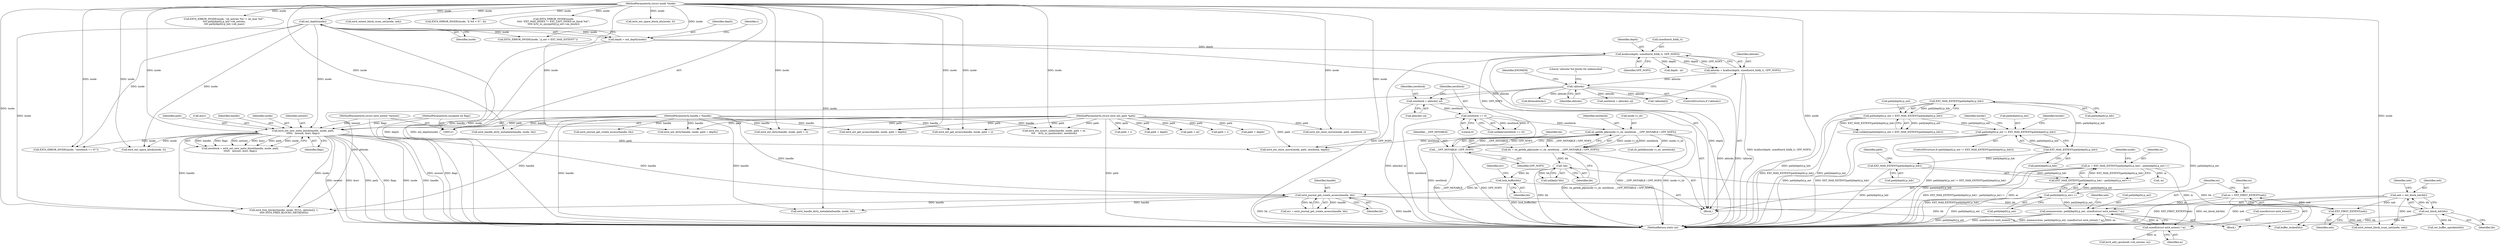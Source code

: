 digraph "0_linux_592acbf16821288ecdc4192c47e3774a4c48bb64_0@API" {
"1000418" [label="(Call,memmove(ex, path[depth].p_ext, sizeof(struct ext4_extent) * m))"];
"1000414" [label="(Call,ex = EXT_FIRST_EXTENT(neh))"];
"1000416" [label="(Call,EXT_FIRST_EXTENT(neh))"];
"1000323" [label="(Call,neh = ext_block_hdr(bh))"];
"1000325" [label="(Call,ext_block_hdr(bh))"];
"1000317" [label="(Call,ext4_journal_get_create_access(handle, bh))"];
"1000255" [label="(Call,ext4_ext_new_meta_block(handle, inode, path,\n\t\t\t\t\t\t   newext, &err, flags))"];
"1000122" [label="(MethodParameterIn,handle_t *handle)"];
"1000136" [label="(Call,ext_depth(inode))"];
"1000123" [label="(MethodParameterIn,struct inode *inode)"];
"1000125" [label="(MethodParameterIn,struct ext4_ext_path *path)"];
"1000126" [label="(MethodParameterIn,struct ext4_extent *newext)"];
"1000124" [label="(MethodParameterIn,unsigned int flags)"];
"1000313" [label="(Call,lock_buffer(bh))"];
"1000305" [label="(Call,!bh)"];
"1000293" [label="(Call,bh = sb_getblk_gfp(inode->i_sb, newblock, __GFP_MOVABLE | GFP_NOFS))"];
"1000295" [label="(Call,sb_getblk_gfp(inode->i_sb, newblock, __GFP_MOVABLE | GFP_NOFS))"];
"1000281" [label="(Call,newblock == 0)"];
"1000273" [label="(Call,newblock = ablocks[--a])"];
"1000231" [label="(Call,!ablocks)"];
"1000223" [label="(Call,ablocks = kcalloc(depth, sizeof(ext4_fsblk_t), GFP_NOFS))"];
"1000225" [label="(Call,kcalloc(depth, sizeof(ext4_fsblk_t), GFP_NOFS))"];
"1000134" [label="(Call,depth = ext_depth(inode))"];
"1000300" [label="(Call,__GFP_MOVABLE | GFP_NOFS)"];
"1000399" [label="(Call,path[depth].p_ext++)"];
"1000184" [label="(Call,path[depth].p_ext != EXT_MAX_EXTENT(path[depth].p_hdr))"];
"1000164" [label="(Call,path[depth].p_ext > EXT_MAX_EXTENT(path[depth].p_hdr))"];
"1000170" [label="(Call,EXT_MAX_EXTENT(path[depth].p_hdr))"];
"1000190" [label="(Call,EXT_MAX_EXTENT(path[depth].p_hdr))"];
"1000425" [label="(Call,sizeof(struct ext4_extent) * m)"];
"1000390" [label="(Call,m = EXT_MAX_EXTENT(path[depth].p_hdr) - path[depth].p_ext++)"];
"1000392" [label="(Call,EXT_MAX_EXTENT(path[depth].p_hdr) - path[depth].p_ext++)"];
"1000393" [label="(Call,EXT_MAX_EXTENT(path[depth].p_hdr))"];
"1000258" [label="(Identifier,path)"];
"1000509" [label="(Call,ext4_ext_dirty(handle, inode, path + depth))"];
"1000412" [label="(Block,)"];
"1000393" [label="(Call,EXT_MAX_EXTENT(path[depth].p_hdr))"];
"1000170" [label="(Call,EXT_MAX_EXTENT(path[depth].p_hdr))"];
"1000136" [label="(Call,ext_depth(inode))"];
"1000415" [label="(Identifier,ex)"];
"1000781" [label="(Call,path + i)"];
"1000142" [label="(Identifier,i)"];
"1000260" [label="(Call,&err)"];
"1000171" [label="(Call,path[depth].p_hdr)"];
"1000122" [label="(MethodParameterIn,handle_t *handle)"];
"1000296" [label="(Call,inode->i_sb)"];
"1000326" [label="(Identifier,bh)"];
"1000470" [label="(Call,ext4_handle_dirty_metadata(handle, inode, bh))"];
"1000224" [label="(Identifier,ablocks)"];
"1000135" [label="(Identifier,depth)"];
"1000512" [label="(Call,path + depth)"];
"1000124" [label="(MethodParameterIn,unsigned int flags)"];
"1000313" [label="(Call,lock_buffer(bh))"];
"1000316" [label="(Identifier,err)"];
"1000164" [label="(Call,path[depth].p_ext > EXT_MAX_EXTENT(path[depth].p_hdr))"];
"1000163" [label="(Call,unlikely(path[depth].p_ext > EXT_MAX_EXTENT(path[depth].p_hdr)))"];
"1000505" [label="(Call,-m)"];
"1000300" [label="(Call,__GFP_MOVABLE | GFP_NOFS)"];
"1000229" [label="(Identifier,GFP_NOFS)"];
"1000319" [label="(Identifier,bh)"];
"1000226" [label="(Identifier,depth)"];
"1000295" [label="(Call,sb_getblk_gfp(inode->i_sb, newblock, __GFP_MOVABLE | GFP_NOFS))"];
"1000134" [label="(Call,depth = ext_depth(inode))"];
"1000198" [label="(Identifier,border)"];
"1000282" [label="(Identifier,newblock)"];
"1000125" [label="(MethodParameterIn,struct ext4_ext_path *path)"];
"1000368" [label="(Call,EXT4_ERROR_INODE(inode, \"eh_entries %d != eh_max %d!\",\n\t\t\t\t path[depth].p_hdr->eh_entries,\n\t\t\t\t path[depth].p_hdr->eh_max))"];
"1000816" [label="(Call,path + at)"];
"1000285" [label="(Call,EXT4_ERROR_INODE(inode, \"newblock == 0!\"))"];
"1000238" [label="(Call,depth - at)"];
"1000392" [label="(Call,EXT_MAX_EXTENT(path[depth].p_hdr) - path[depth].p_ext++)"];
"1000426" [label="(Call,sizeof(struct ext4_extent))"];
"1000255" [label="(Call,ext4_ext_new_meta_block(handle, inode, path,\n\t\t\t\t\t\t   newext, &err, flags))"];
"1000231" [label="(Call,!ablocks)"];
"1000223" [label="(Call,ablocks = kcalloc(depth, sizeof(ext4_fsblk_t), GFP_NOFS))"];
"1000405" [label="(Call,ext4_ext_show_move(inode, path, newblock, depth))"];
"1000215" [label="(Identifier,border)"];
"1000325" [label="(Call,ext_block_hdr(bh))"];
"1000323" [label="(Call,neh = ext_block_hdr(bh))"];
"1000406" [label="(Identifier,inode)"];
"1000414" [label="(Call,ex = EXT_FIRST_EXTENT(neh))"];
"1000752" [label="(Call,ext4_extent_block_csum_set(inode, neh))"];
"1000185" [label="(Call,path[depth].p_ext)"];
"1000280" [label="(Call,unlikely(newblock == 0))"];
"1000293" [label="(Call,bh = sb_getblk_gfp(inode->i_sb, newblock, __GFP_MOVABLE | GFP_NOFS))"];
"1000253" [label="(Call,newblock = ext4_ext_new_meta_block(handle, inode, path,\n\t\t\t\t\t\t   newext, &err, flags))"];
"1000191" [label="(Call,path[depth].p_hdr)"];
"1000429" [label="(Call,le16_add_cpu(&neh->eh_entries, m))"];
"1000416" [label="(Call,EXT_FIRST_EXTENT(neh))"];
"1000400" [label="(Call,path[depth].p_ext)"];
"1000428" [label="(Identifier,m)"];
"1000227" [label="(Call,sizeof(ext4_fsblk_t))"];
"1000137" [label="(Identifier,inode)"];
"1000803" [label="(Call,path + i)"];
"1000531" [label="(Call,EXT4_ERROR_INODE(inode, \"k %d < 0!\", k))"];
"1000656" [label="(Call,EXT4_ERROR_INODE(inode,\n\t\t\t\t\t \"EXT_MAX_INDEX != EXT_LAST_INDEX ee_block %d!\",\n\t\t\t\t\t le32_to_cpu(path[i].p_ext->ee_block)))"];
"1000464" [label="(Call,set_buffer_uptodate(bh))"];
"1000557" [label="(Call,newblock = ablocks[--a])"];
"1000847" [label="(Call,!ablocks[i])"];
"1000317" [label="(Call,ext4_journal_get_create_access(handle, bh))"];
"1000432" [label="(Identifier,neh)"];
"1000177" [label="(Call,EXT4_ERROR_INODE(inode, \"p_ext > EXT_MAX_EXTENT!\"))"];
"1000306" [label="(Identifier,bh)"];
"1000610" [label="(Call,ext4_ext_space_block_idx(inode, 0))"];
"1000190" [label="(Call,EXT_MAX_EXTENT(path[depth].p_hdr))"];
"1000237" [label="(Literal,\"allocate %d blocks for indexes/leaf\n\")"];
"1000390" [label="(Call,m = EXT_MAX_EXTENT(path[depth].p_hdr) - path[depth].p_ext++)"];
"1000399" [label="(Call,path[depth].p_ext++)"];
"1000700" [label="(Call,ext4_ext_show_move(inode, path, newblock, i))"];
"1000761" [label="(Call,ext4_handle_dirty_metadata(handle, inode, bh))"];
"1000565" [label="(Call,sb_getblk(inode->i_sb, newblock))"];
"1000800" [label="(Call,ext4_ext_dirty(handle, inode, path + i))"];
"1000283" [label="(Literal,0)"];
"1000230" [label="(ControlStructure,if (!ablocks))"];
"1000183" [label="(ControlStructure,if (path[depth].p_ext != EXT_MAX_EXTENT(path[depth].p_hdr)))"];
"1000256" [label="(Identifier,handle)"];
"1000294" [label="(Identifier,bh)"];
"1000235" [label="(Identifier,ENOMEM)"];
"1000490" [label="(Call,path + depth)"];
"1000461" [label="(Call,ext4_extent_block_csum_set(inode, neh))"];
"1000865" [label="(MethodReturn,static int)"];
"1000232" [label="(Identifier,ablocks)"];
"1000827" [label="(Call,buffer_locked(bh))"];
"1000126" [label="(MethodParameterIn,struct ext4_extent *newext)"];
"1000184" [label="(Call,path[depth].p_ext != EXT_MAX_EXTENT(path[depth].p_hdr))"];
"1000324" [label="(Identifier,neh)"];
"1000420" [label="(Call,path[depth].p_ext)"];
"1000262" [label="(Identifier,flags)"];
"1000487" [label="(Call,ext4_ext_get_access(handle, inode, path + depth))"];
"1000418" [label="(Call,memmove(ex, path[depth].p_ext, sizeof(struct ext4_extent) * m))"];
"1000425" [label="(Call,sizeof(struct ext4_extent) * m)"];
"1000128" [label="(Block,)"];
"1000273" [label="(Call,newblock = ablocks[--a])"];
"1000315" [label="(Call,err = ext4_journal_get_create_access(handle, bh))"];
"1000778" [label="(Call,ext4_ext_get_access(handle, inode, path + i))"];
"1000861" [label="(Call,kfree(ablocks))"];
"1000394" [label="(Call,path[depth].p_hdr)"];
"1000302" [label="(Identifier,GFP_NOFS)"];
"1000813" [label="(Call,ext4_ext_insert_index(handle, inode, path + at,\n\t\t\t\t    le32_to_cpu(border), newblock))"];
"1000305" [label="(Call,!bh)"];
"1000318" [label="(Identifier,handle)"];
"1000419" [label="(Identifier,ex)"];
"1000304" [label="(Call,unlikely(!bh))"];
"1000275" [label="(Call,ablocks[--a])"];
"1000852" [label="(Call,ext4_free_blocks(handle, inode, NULL, ablocks[i], 1,\n\t\t\t\t\t EXT4_FREE_BLOCKS_METADATA))"];
"1000257" [label="(Identifier,inode)"];
"1000402" [label="(Identifier,path)"];
"1000299" [label="(Identifier,newblock)"];
"1000417" [label="(Identifier,neh)"];
"1000329" [label="(Identifier,neh)"];
"1000259" [label="(Identifier,newext)"];
"1000165" [label="(Call,path[depth].p_ext)"];
"1000225" [label="(Call,kcalloc(depth, sizeof(ext4_fsblk_t), GFP_NOFS))"];
"1000281" [label="(Call,newblock == 0)"];
"1000391" [label="(Identifier,m)"];
"1000301" [label="(Identifier,__GFP_MOVABLE)"];
"1000314" [label="(Identifier,bh)"];
"1000123" [label="(MethodParameterIn,struct inode *inode)"];
"1000337" [label="(Call,ext4_ext_space_block(inode, 0))"];
"1000584" [label="(Call,ext4_journal_get_create_access(handle, bh))"];
"1000274" [label="(Identifier,newblock)"];
"1000418" -> "1000412"  [label="AST: "];
"1000418" -> "1000425"  [label="CFG: "];
"1000419" -> "1000418"  [label="AST: "];
"1000420" -> "1000418"  [label="AST: "];
"1000425" -> "1000418"  [label="AST: "];
"1000432" -> "1000418"  [label="CFG: "];
"1000418" -> "1000865"  [label="DDG: path[depth].p_ext"];
"1000418" -> "1000865"  [label="DDG: sizeof(struct ext4_extent) * m"];
"1000418" -> "1000865"  [label="DDG: memmove(ex, path[depth].p_ext, sizeof(struct ext4_extent) * m)"];
"1000418" -> "1000865"  [label="DDG: ex"];
"1000414" -> "1000418"  [label="DDG: ex"];
"1000399" -> "1000418"  [label="DDG: path[depth].p_ext"];
"1000425" -> "1000418"  [label="DDG: m"];
"1000414" -> "1000412"  [label="AST: "];
"1000414" -> "1000416"  [label="CFG: "];
"1000415" -> "1000414"  [label="AST: "];
"1000416" -> "1000414"  [label="AST: "];
"1000419" -> "1000414"  [label="CFG: "];
"1000414" -> "1000865"  [label="DDG: EXT_FIRST_EXTENT(neh)"];
"1000416" -> "1000414"  [label="DDG: neh"];
"1000416" -> "1000417"  [label="CFG: "];
"1000417" -> "1000416"  [label="AST: "];
"1000323" -> "1000416"  [label="DDG: neh"];
"1000416" -> "1000461"  [label="DDG: neh"];
"1000323" -> "1000128"  [label="AST: "];
"1000323" -> "1000325"  [label="CFG: "];
"1000324" -> "1000323"  [label="AST: "];
"1000325" -> "1000323"  [label="AST: "];
"1000329" -> "1000323"  [label="CFG: "];
"1000323" -> "1000865"  [label="DDG: neh"];
"1000323" -> "1000865"  [label="DDG: ext_block_hdr(bh)"];
"1000325" -> "1000323"  [label="DDG: bh"];
"1000323" -> "1000461"  [label="DDG: neh"];
"1000325" -> "1000326"  [label="CFG: "];
"1000326" -> "1000325"  [label="AST: "];
"1000325" -> "1000865"  [label="DDG: bh"];
"1000317" -> "1000325"  [label="DDG: bh"];
"1000325" -> "1000464"  [label="DDG: bh"];
"1000325" -> "1000827"  [label="DDG: bh"];
"1000317" -> "1000315"  [label="AST: "];
"1000317" -> "1000319"  [label="CFG: "];
"1000318" -> "1000317"  [label="AST: "];
"1000319" -> "1000317"  [label="AST: "];
"1000315" -> "1000317"  [label="CFG: "];
"1000317" -> "1000865"  [label="DDG: handle"];
"1000317" -> "1000865"  [label="DDG: bh"];
"1000317" -> "1000315"  [label="DDG: handle"];
"1000317" -> "1000315"  [label="DDG: bh"];
"1000255" -> "1000317"  [label="DDG: handle"];
"1000122" -> "1000317"  [label="DDG: handle"];
"1000313" -> "1000317"  [label="DDG: bh"];
"1000317" -> "1000470"  [label="DDG: handle"];
"1000317" -> "1000827"  [label="DDG: bh"];
"1000317" -> "1000852"  [label="DDG: handle"];
"1000255" -> "1000253"  [label="AST: "];
"1000255" -> "1000262"  [label="CFG: "];
"1000256" -> "1000255"  [label="AST: "];
"1000257" -> "1000255"  [label="AST: "];
"1000258" -> "1000255"  [label="AST: "];
"1000259" -> "1000255"  [label="AST: "];
"1000260" -> "1000255"  [label="AST: "];
"1000262" -> "1000255"  [label="AST: "];
"1000253" -> "1000255"  [label="CFG: "];
"1000255" -> "1000865"  [label="DDG: newext"];
"1000255" -> "1000865"  [label="DDG: &err"];
"1000255" -> "1000865"  [label="DDG: path"];
"1000255" -> "1000865"  [label="DDG: flags"];
"1000255" -> "1000865"  [label="DDG: inode"];
"1000255" -> "1000865"  [label="DDG: handle"];
"1000255" -> "1000253"  [label="DDG: handle"];
"1000255" -> "1000253"  [label="DDG: flags"];
"1000255" -> "1000253"  [label="DDG: newext"];
"1000255" -> "1000253"  [label="DDG: &err"];
"1000255" -> "1000253"  [label="DDG: path"];
"1000255" -> "1000253"  [label="DDG: inode"];
"1000122" -> "1000255"  [label="DDG: handle"];
"1000136" -> "1000255"  [label="DDG: inode"];
"1000123" -> "1000255"  [label="DDG: inode"];
"1000125" -> "1000255"  [label="DDG: path"];
"1000126" -> "1000255"  [label="DDG: newext"];
"1000124" -> "1000255"  [label="DDG: flags"];
"1000255" -> "1000285"  [label="DDG: inode"];
"1000255" -> "1000337"  [label="DDG: inode"];
"1000255" -> "1000405"  [label="DDG: path"];
"1000255" -> "1000852"  [label="DDG: handle"];
"1000255" -> "1000852"  [label="DDG: inode"];
"1000122" -> "1000121"  [label="AST: "];
"1000122" -> "1000865"  [label="DDG: handle"];
"1000122" -> "1000470"  [label="DDG: handle"];
"1000122" -> "1000487"  [label="DDG: handle"];
"1000122" -> "1000509"  [label="DDG: handle"];
"1000122" -> "1000584"  [label="DDG: handle"];
"1000122" -> "1000761"  [label="DDG: handle"];
"1000122" -> "1000778"  [label="DDG: handle"];
"1000122" -> "1000800"  [label="DDG: handle"];
"1000122" -> "1000813"  [label="DDG: handle"];
"1000122" -> "1000852"  [label="DDG: handle"];
"1000136" -> "1000134"  [label="AST: "];
"1000136" -> "1000137"  [label="CFG: "];
"1000137" -> "1000136"  [label="AST: "];
"1000134" -> "1000136"  [label="CFG: "];
"1000136" -> "1000865"  [label="DDG: inode"];
"1000136" -> "1000134"  [label="DDG: inode"];
"1000123" -> "1000136"  [label="DDG: inode"];
"1000136" -> "1000177"  [label="DDG: inode"];
"1000136" -> "1000285"  [label="DDG: inode"];
"1000136" -> "1000337"  [label="DDG: inode"];
"1000136" -> "1000852"  [label="DDG: inode"];
"1000123" -> "1000121"  [label="AST: "];
"1000123" -> "1000865"  [label="DDG: inode"];
"1000123" -> "1000177"  [label="DDG: inode"];
"1000123" -> "1000285"  [label="DDG: inode"];
"1000123" -> "1000337"  [label="DDG: inode"];
"1000123" -> "1000368"  [label="DDG: inode"];
"1000123" -> "1000405"  [label="DDG: inode"];
"1000123" -> "1000461"  [label="DDG: inode"];
"1000123" -> "1000470"  [label="DDG: inode"];
"1000123" -> "1000487"  [label="DDG: inode"];
"1000123" -> "1000509"  [label="DDG: inode"];
"1000123" -> "1000531"  [label="DDG: inode"];
"1000123" -> "1000610"  [label="DDG: inode"];
"1000123" -> "1000656"  [label="DDG: inode"];
"1000123" -> "1000700"  [label="DDG: inode"];
"1000123" -> "1000752"  [label="DDG: inode"];
"1000123" -> "1000761"  [label="DDG: inode"];
"1000123" -> "1000778"  [label="DDG: inode"];
"1000123" -> "1000800"  [label="DDG: inode"];
"1000123" -> "1000813"  [label="DDG: inode"];
"1000123" -> "1000852"  [label="DDG: inode"];
"1000125" -> "1000121"  [label="AST: "];
"1000125" -> "1000865"  [label="DDG: path"];
"1000125" -> "1000405"  [label="DDG: path"];
"1000125" -> "1000487"  [label="DDG: path"];
"1000125" -> "1000490"  [label="DDG: path"];
"1000125" -> "1000509"  [label="DDG: path"];
"1000125" -> "1000512"  [label="DDG: path"];
"1000125" -> "1000700"  [label="DDG: path"];
"1000125" -> "1000778"  [label="DDG: path"];
"1000125" -> "1000781"  [label="DDG: path"];
"1000125" -> "1000800"  [label="DDG: path"];
"1000125" -> "1000803"  [label="DDG: path"];
"1000125" -> "1000813"  [label="DDG: path"];
"1000125" -> "1000816"  [label="DDG: path"];
"1000126" -> "1000121"  [label="AST: "];
"1000126" -> "1000865"  [label="DDG: newext"];
"1000124" -> "1000121"  [label="AST: "];
"1000124" -> "1000865"  [label="DDG: flags"];
"1000313" -> "1000128"  [label="AST: "];
"1000313" -> "1000314"  [label="CFG: "];
"1000314" -> "1000313"  [label="AST: "];
"1000316" -> "1000313"  [label="CFG: "];
"1000313" -> "1000865"  [label="DDG: lock_buffer(bh)"];
"1000305" -> "1000313"  [label="DDG: bh"];
"1000305" -> "1000304"  [label="AST: "];
"1000305" -> "1000306"  [label="CFG: "];
"1000306" -> "1000305"  [label="AST: "];
"1000304" -> "1000305"  [label="CFG: "];
"1000305" -> "1000865"  [label="DDG: bh"];
"1000305" -> "1000304"  [label="DDG: bh"];
"1000293" -> "1000305"  [label="DDG: bh"];
"1000305" -> "1000827"  [label="DDG: bh"];
"1000293" -> "1000128"  [label="AST: "];
"1000293" -> "1000295"  [label="CFG: "];
"1000294" -> "1000293"  [label="AST: "];
"1000295" -> "1000293"  [label="AST: "];
"1000306" -> "1000293"  [label="CFG: "];
"1000293" -> "1000865"  [label="DDG: sb_getblk_gfp(inode->i_sb, newblock, __GFP_MOVABLE | GFP_NOFS)"];
"1000295" -> "1000293"  [label="DDG: inode->i_sb"];
"1000295" -> "1000293"  [label="DDG: newblock"];
"1000295" -> "1000293"  [label="DDG: __GFP_MOVABLE | GFP_NOFS"];
"1000295" -> "1000300"  [label="CFG: "];
"1000296" -> "1000295"  [label="AST: "];
"1000299" -> "1000295"  [label="AST: "];
"1000300" -> "1000295"  [label="AST: "];
"1000295" -> "1000865"  [label="DDG: inode->i_sb"];
"1000295" -> "1000865"  [label="DDG: newblock"];
"1000295" -> "1000865"  [label="DDG: __GFP_MOVABLE | GFP_NOFS"];
"1000281" -> "1000295"  [label="DDG: newblock"];
"1000300" -> "1000295"  [label="DDG: __GFP_MOVABLE"];
"1000300" -> "1000295"  [label="DDG: GFP_NOFS"];
"1000295" -> "1000405"  [label="DDG: newblock"];
"1000295" -> "1000565"  [label="DDG: inode->i_sb"];
"1000281" -> "1000280"  [label="AST: "];
"1000281" -> "1000283"  [label="CFG: "];
"1000282" -> "1000281"  [label="AST: "];
"1000283" -> "1000281"  [label="AST: "];
"1000280" -> "1000281"  [label="CFG: "];
"1000281" -> "1000865"  [label="DDG: newblock"];
"1000281" -> "1000280"  [label="DDG: newblock"];
"1000281" -> "1000280"  [label="DDG: 0"];
"1000273" -> "1000281"  [label="DDG: newblock"];
"1000273" -> "1000128"  [label="AST: "];
"1000273" -> "1000275"  [label="CFG: "];
"1000274" -> "1000273"  [label="AST: "];
"1000275" -> "1000273"  [label="AST: "];
"1000282" -> "1000273"  [label="CFG: "];
"1000273" -> "1000865"  [label="DDG: ablocks[--a]"];
"1000231" -> "1000273"  [label="DDG: ablocks"];
"1000231" -> "1000230"  [label="AST: "];
"1000231" -> "1000232"  [label="CFG: "];
"1000232" -> "1000231"  [label="AST: "];
"1000235" -> "1000231"  [label="CFG: "];
"1000237" -> "1000231"  [label="CFG: "];
"1000231" -> "1000865"  [label="DDG: !ablocks"];
"1000231" -> "1000865"  [label="DDG: ablocks"];
"1000223" -> "1000231"  [label="DDG: ablocks"];
"1000231" -> "1000557"  [label="DDG: ablocks"];
"1000231" -> "1000847"  [label="DDG: ablocks"];
"1000231" -> "1000852"  [label="DDG: ablocks"];
"1000231" -> "1000861"  [label="DDG: ablocks"];
"1000223" -> "1000128"  [label="AST: "];
"1000223" -> "1000225"  [label="CFG: "];
"1000224" -> "1000223"  [label="AST: "];
"1000225" -> "1000223"  [label="AST: "];
"1000232" -> "1000223"  [label="CFG: "];
"1000223" -> "1000865"  [label="DDG: kcalloc(depth, sizeof(ext4_fsblk_t), GFP_NOFS)"];
"1000225" -> "1000223"  [label="DDG: depth"];
"1000225" -> "1000223"  [label="DDG: GFP_NOFS"];
"1000225" -> "1000229"  [label="CFG: "];
"1000226" -> "1000225"  [label="AST: "];
"1000227" -> "1000225"  [label="AST: "];
"1000229" -> "1000225"  [label="AST: "];
"1000225" -> "1000865"  [label="DDG: depth"];
"1000225" -> "1000865"  [label="DDG: GFP_NOFS"];
"1000134" -> "1000225"  [label="DDG: depth"];
"1000225" -> "1000238"  [label="DDG: depth"];
"1000225" -> "1000300"  [label="DDG: GFP_NOFS"];
"1000134" -> "1000128"  [label="AST: "];
"1000135" -> "1000134"  [label="AST: "];
"1000142" -> "1000134"  [label="CFG: "];
"1000134" -> "1000865"  [label="DDG: depth"];
"1000134" -> "1000865"  [label="DDG: ext_depth(inode)"];
"1000300" -> "1000302"  [label="CFG: "];
"1000301" -> "1000300"  [label="AST: "];
"1000302" -> "1000300"  [label="AST: "];
"1000300" -> "1000865"  [label="DDG: __GFP_MOVABLE"];
"1000300" -> "1000865"  [label="DDG: GFP_NOFS"];
"1000399" -> "1000392"  [label="AST: "];
"1000399" -> "1000400"  [label="CFG: "];
"1000400" -> "1000399"  [label="AST: "];
"1000392" -> "1000399"  [label="CFG: "];
"1000399" -> "1000865"  [label="DDG: path[depth].p_ext"];
"1000399" -> "1000392"  [label="DDG: path[depth].p_ext"];
"1000184" -> "1000399"  [label="DDG: path[depth].p_ext"];
"1000184" -> "1000183"  [label="AST: "];
"1000184" -> "1000190"  [label="CFG: "];
"1000185" -> "1000184"  [label="AST: "];
"1000190" -> "1000184"  [label="AST: "];
"1000198" -> "1000184"  [label="CFG: "];
"1000215" -> "1000184"  [label="CFG: "];
"1000184" -> "1000865"  [label="DDG: path[depth].p_ext"];
"1000184" -> "1000865"  [label="DDG: EXT_MAX_EXTENT(path[depth].p_hdr)"];
"1000184" -> "1000865"  [label="DDG: path[depth].p_ext != EXT_MAX_EXTENT(path[depth].p_hdr)"];
"1000164" -> "1000184"  [label="DDG: path[depth].p_ext"];
"1000190" -> "1000184"  [label="DDG: path[depth].p_hdr"];
"1000164" -> "1000163"  [label="AST: "];
"1000164" -> "1000170"  [label="CFG: "];
"1000165" -> "1000164"  [label="AST: "];
"1000170" -> "1000164"  [label="AST: "];
"1000163" -> "1000164"  [label="CFG: "];
"1000164" -> "1000865"  [label="DDG: EXT_MAX_EXTENT(path[depth].p_hdr)"];
"1000164" -> "1000865"  [label="DDG: path[depth].p_ext"];
"1000164" -> "1000163"  [label="DDG: path[depth].p_ext"];
"1000164" -> "1000163"  [label="DDG: EXT_MAX_EXTENT(path[depth].p_hdr)"];
"1000170" -> "1000164"  [label="DDG: path[depth].p_hdr"];
"1000170" -> "1000171"  [label="CFG: "];
"1000171" -> "1000170"  [label="AST: "];
"1000170" -> "1000865"  [label="DDG: path[depth].p_hdr"];
"1000170" -> "1000190"  [label="DDG: path[depth].p_hdr"];
"1000190" -> "1000191"  [label="CFG: "];
"1000191" -> "1000190"  [label="AST: "];
"1000190" -> "1000865"  [label="DDG: path[depth].p_hdr"];
"1000190" -> "1000393"  [label="DDG: path[depth].p_hdr"];
"1000425" -> "1000428"  [label="CFG: "];
"1000426" -> "1000425"  [label="AST: "];
"1000428" -> "1000425"  [label="AST: "];
"1000390" -> "1000425"  [label="DDG: m"];
"1000425" -> "1000429"  [label="DDG: m"];
"1000390" -> "1000128"  [label="AST: "];
"1000390" -> "1000392"  [label="CFG: "];
"1000391" -> "1000390"  [label="AST: "];
"1000392" -> "1000390"  [label="AST: "];
"1000406" -> "1000390"  [label="CFG: "];
"1000390" -> "1000865"  [label="DDG: EXT_MAX_EXTENT(path[depth].p_hdr) - path[depth].p_ext++"];
"1000390" -> "1000865"  [label="DDG: m"];
"1000392" -> "1000390"  [label="DDG: EXT_MAX_EXTENT(path[depth].p_hdr)"];
"1000390" -> "1000505"  [label="DDG: m"];
"1000393" -> "1000392"  [label="AST: "];
"1000392" -> "1000865"  [label="DDG: EXT_MAX_EXTENT(path[depth].p_hdr)"];
"1000393" -> "1000392"  [label="DDG: path[depth].p_hdr"];
"1000393" -> "1000394"  [label="CFG: "];
"1000394" -> "1000393"  [label="AST: "];
"1000402" -> "1000393"  [label="CFG: "];
"1000393" -> "1000865"  [label="DDG: path[depth].p_hdr"];
}
